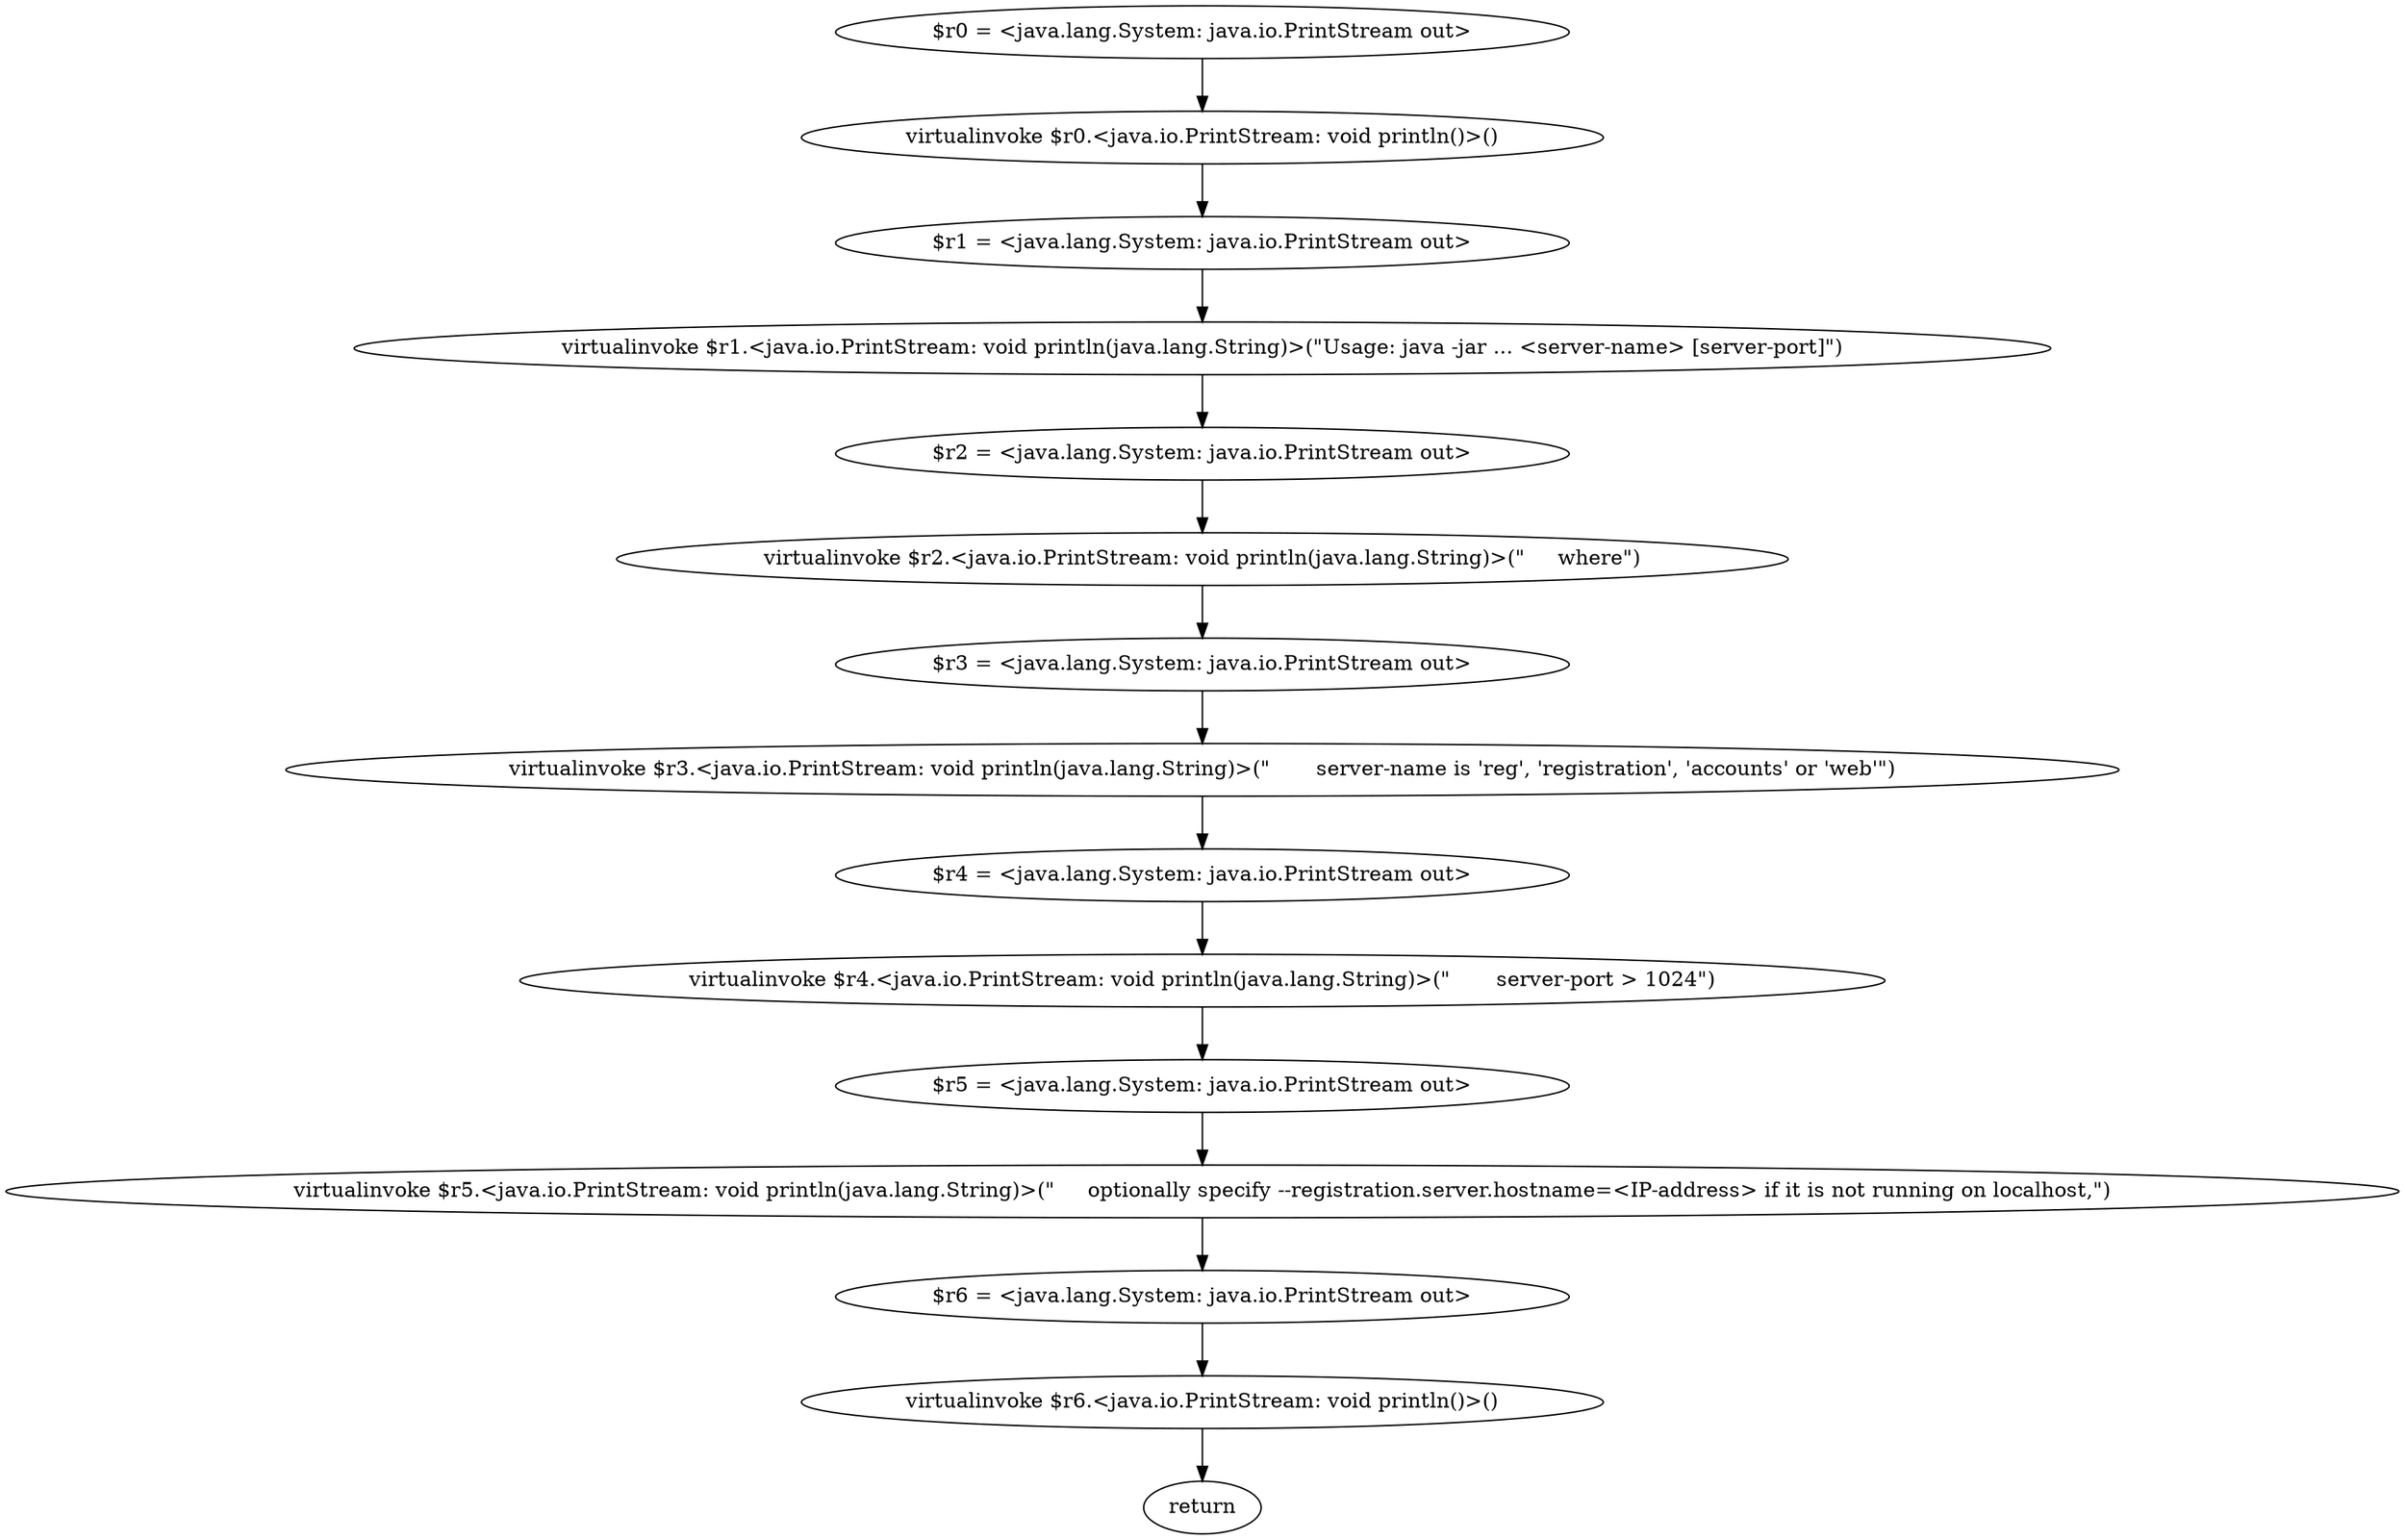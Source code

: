digraph "unitGraph" {
    "$r0 = <java.lang.System: java.io.PrintStream out>"
    "virtualinvoke $r0.<java.io.PrintStream: void println()>()"
    "$r1 = <java.lang.System: java.io.PrintStream out>"
    "virtualinvoke $r1.<java.io.PrintStream: void println(java.lang.String)>(\"Usage: java -jar ... <server-name> [server-port]\")"
    "$r2 = <java.lang.System: java.io.PrintStream out>"
    "virtualinvoke $r2.<java.io.PrintStream: void println(java.lang.String)>(\"     where\")"
    "$r3 = <java.lang.System: java.io.PrintStream out>"
    "virtualinvoke $r3.<java.io.PrintStream: void println(java.lang.String)>(\"       server-name is \'reg\', \'registration\', \'accounts\' or \'web\'\")"
    "$r4 = <java.lang.System: java.io.PrintStream out>"
    "virtualinvoke $r4.<java.io.PrintStream: void println(java.lang.String)>(\"       server-port > 1024\")"
    "$r5 = <java.lang.System: java.io.PrintStream out>"
    "virtualinvoke $r5.<java.io.PrintStream: void println(java.lang.String)>(\"     optionally specify --registration.server.hostname=<IP-address> if it is not running on localhost,\")"
    "$r6 = <java.lang.System: java.io.PrintStream out>"
    "virtualinvoke $r6.<java.io.PrintStream: void println()>()"
    "return"
    "$r0 = <java.lang.System: java.io.PrintStream out>"->"virtualinvoke $r0.<java.io.PrintStream: void println()>()";
    "virtualinvoke $r0.<java.io.PrintStream: void println()>()"->"$r1 = <java.lang.System: java.io.PrintStream out>";
    "$r1 = <java.lang.System: java.io.PrintStream out>"->"virtualinvoke $r1.<java.io.PrintStream: void println(java.lang.String)>(\"Usage: java -jar ... <server-name> [server-port]\")";
    "virtualinvoke $r1.<java.io.PrintStream: void println(java.lang.String)>(\"Usage: java -jar ... <server-name> [server-port]\")"->"$r2 = <java.lang.System: java.io.PrintStream out>";
    "$r2 = <java.lang.System: java.io.PrintStream out>"->"virtualinvoke $r2.<java.io.PrintStream: void println(java.lang.String)>(\"     where\")";
    "virtualinvoke $r2.<java.io.PrintStream: void println(java.lang.String)>(\"     where\")"->"$r3 = <java.lang.System: java.io.PrintStream out>";
    "$r3 = <java.lang.System: java.io.PrintStream out>"->"virtualinvoke $r3.<java.io.PrintStream: void println(java.lang.String)>(\"       server-name is \'reg\', \'registration\', \'accounts\' or \'web\'\")";
    "virtualinvoke $r3.<java.io.PrintStream: void println(java.lang.String)>(\"       server-name is \'reg\', \'registration\', \'accounts\' or \'web\'\")"->"$r4 = <java.lang.System: java.io.PrintStream out>";
    "$r4 = <java.lang.System: java.io.PrintStream out>"->"virtualinvoke $r4.<java.io.PrintStream: void println(java.lang.String)>(\"       server-port > 1024\")";
    "virtualinvoke $r4.<java.io.PrintStream: void println(java.lang.String)>(\"       server-port > 1024\")"->"$r5 = <java.lang.System: java.io.PrintStream out>";
    "$r5 = <java.lang.System: java.io.PrintStream out>"->"virtualinvoke $r5.<java.io.PrintStream: void println(java.lang.String)>(\"     optionally specify --registration.server.hostname=<IP-address> if it is not running on localhost,\")";
    "virtualinvoke $r5.<java.io.PrintStream: void println(java.lang.String)>(\"     optionally specify --registration.server.hostname=<IP-address> if it is not running on localhost,\")"->"$r6 = <java.lang.System: java.io.PrintStream out>";
    "$r6 = <java.lang.System: java.io.PrintStream out>"->"virtualinvoke $r6.<java.io.PrintStream: void println()>()";
    "virtualinvoke $r6.<java.io.PrintStream: void println()>()"->"return";
}
